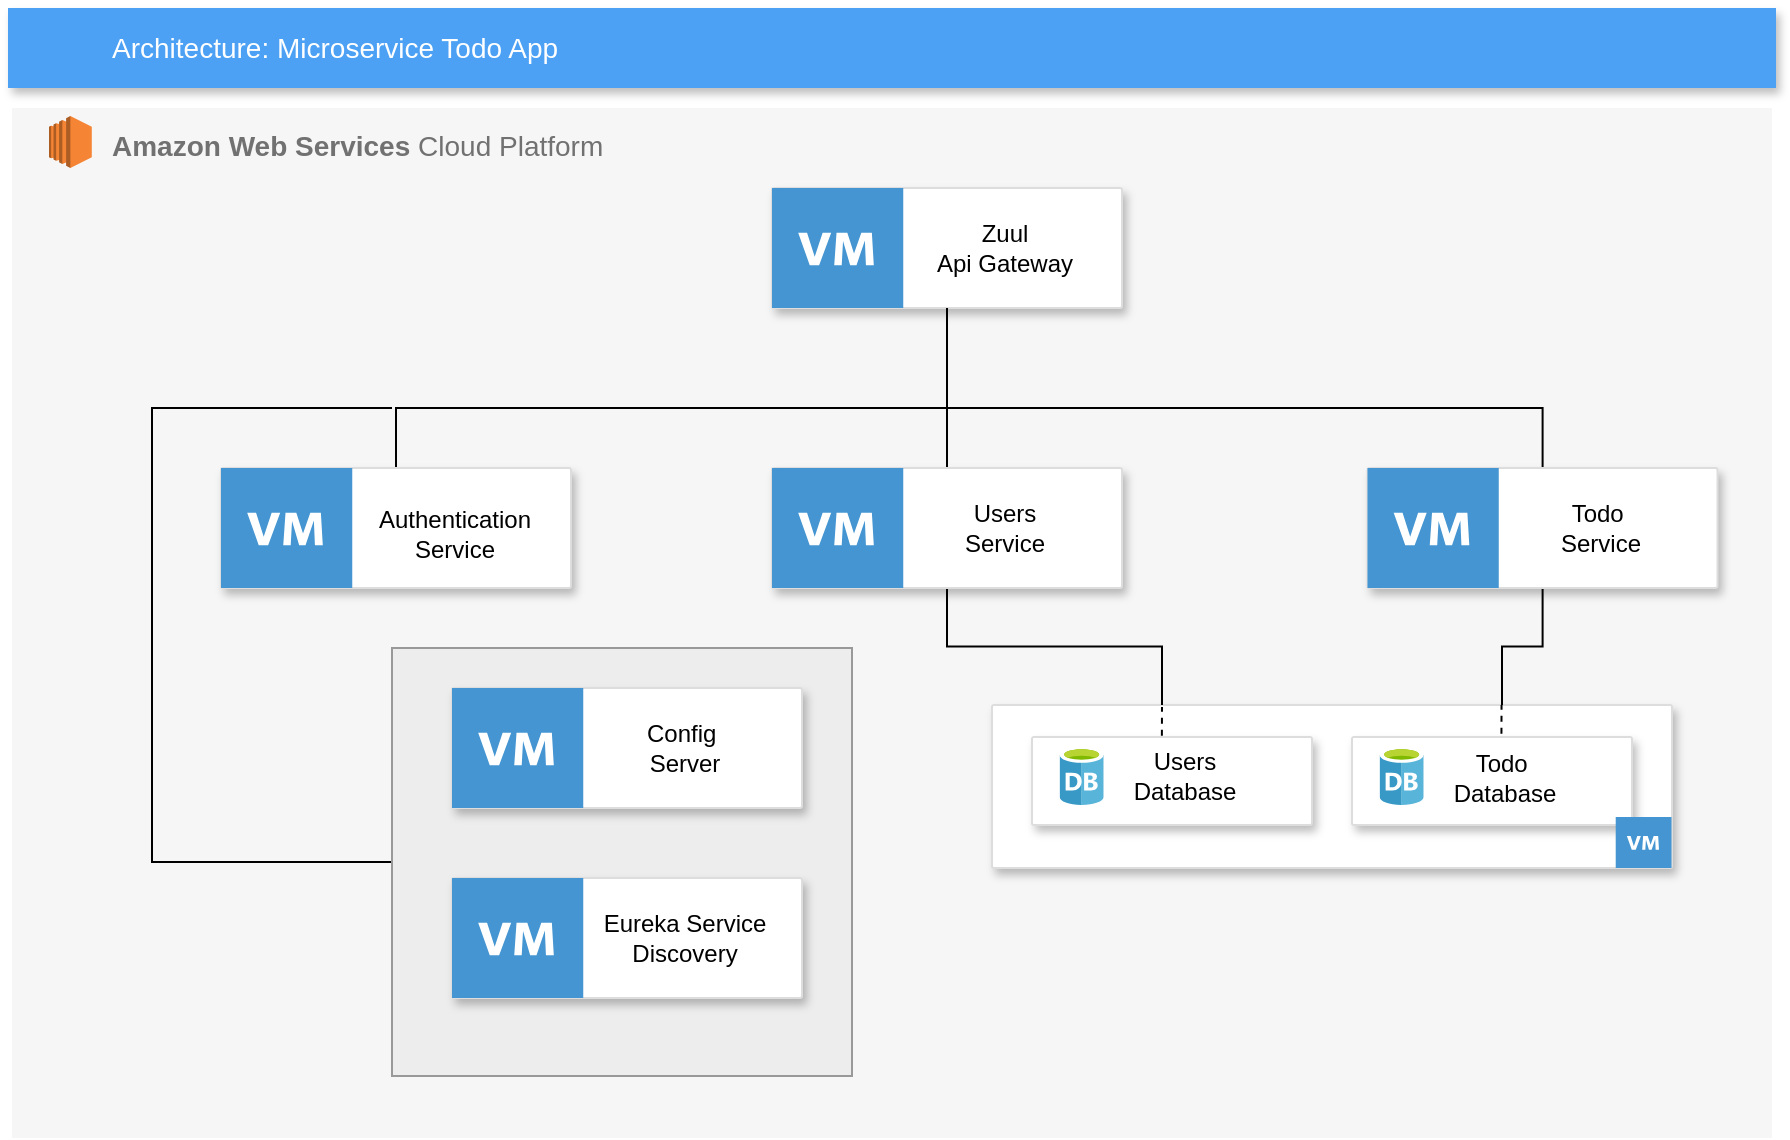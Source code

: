 <mxfile version="13.0.9" type="device"><diagram id="f106602c-feb2-e66a-4537-3a34d633f6aa" name="Page-1"><mxGraphModel dx="1301" dy="1515" grid="1" gridSize="10" guides="1" tooltips="1" connect="1" arrows="1" fold="1" page="1" pageScale="1" pageWidth="1169" pageHeight="827" background="#ffffff" math="0" shadow="0"><root><mxCell id="0"/><mxCell id="1" parent="0"/><mxCell id="14" value="&lt;b&gt;Amazon Web Services&amp;nbsp;&lt;/b&gt;Cloud Platform" style="fillColor=#F6F6F6;strokeColor=none;shadow=0;gradientColor=none;fontSize=14;align=left;spacing=10;fontColor=#717171;9E9E9E;verticalAlign=top;spacingTop=-4;fontStyle=0;spacingLeft=40;html=1;imageAspect=0;" parent="1" vertex="1"><mxGeometry x="40" y="-30" width="880" height="515" as="geometry"/></mxCell><mxCell id="qh2VVs3K7wThlLH3lU5t-690" style="edgeStyle=orthogonalEdgeStyle;rounded=0;orthogonalLoop=1;jettySize=auto;html=1;endArrow=none;endFill=0;" edge="1" parent="1" source="bXLAspDi26C6beJuxcd--742"><mxGeometry relative="1" as="geometry"><mxPoint x="230" y="120" as="targetPoint"/><Array as="points"><mxPoint x="110" y="347"/><mxPoint x="110" y="120"/></Array></mxGeometry></mxCell><mxCell id="bXLAspDi26C6beJuxcd--742" value="" style="fillColor=#EDEDED;strokeColor=#999999;shadow=0;gradientColor=none;fontSize=14;align=left;spacing=10;fontColor=#717171;9E9E9E;verticalAlign=top;spacingTop=-4;fontStyle=0;spacingLeft=40;html=1;" parent="1" vertex="1"><mxGeometry x="230" y="240" width="230" height="214" as="geometry"/></mxCell><mxCell id="bXLAspDi26C6beJuxcd--740" value="&lt;font color=&quot;#4d4d4d&quot;&gt;&lt;br&gt;&lt;/font&gt;" style="strokeColor=#dddddd;fillColor=#ffffff;shadow=1;strokeWidth=1;rounded=1;absoluteArcSize=1;arcSize=2;fontSize=10;fontColor=#9E9E9E;align=center;html=1;" parent="1" vertex="1"><mxGeometry x="530" y="268.5" width="340" height="81.5" as="geometry"/></mxCell><mxCell id="2" value="Architecture: Microservice Todo App" style="fillColor=#4DA1F5;strokeColor=none;shadow=1;gradientColor=none;fontSize=14;align=left;spacingLeft=50;fontColor=#ffffff;html=1;" parent="1" vertex="1"><mxGeometry x="38" y="-80" width="884" height="40" as="geometry"/></mxCell><mxCell id="qh2VVs3K7wThlLH3lU5t-684" style="edgeStyle=orthogonalEdgeStyle;rounded=0;orthogonalLoop=1;jettySize=auto;html=1;entryX=0.5;entryY=0;entryDx=0;entryDy=0;endArrow=none;endFill=0;" edge="1" parent="1" source="684" target="bXLAspDi26C6beJuxcd--704"><mxGeometry relative="1" as="geometry"/></mxCell><mxCell id="684" value="&lt;font color=&quot;#4d4d4d&quot;&gt;&lt;br&gt;&lt;/font&gt;" style="strokeColor=#dddddd;fillColor=#ffffff;shadow=1;strokeWidth=1;rounded=1;absoluteArcSize=1;arcSize=2;fontSize=10;fontColor=#9E9E9E;align=center;html=1;" parent="1" vertex="1"><mxGeometry x="420" y="10" width="175" height="60" as="geometry"/></mxCell><mxCell id="bXLAspDi26C6beJuxcd--692" value="" style="outlineConnect=0;dashed=0;verticalLabelPosition=bottom;verticalAlign=top;align=center;html=1;shape=mxgraph.aws3.ec2;fillColor=#F58534;gradientColor=none;" parent="1" vertex="1"><mxGeometry x="58.5" y="-26" width="21.39" height="26" as="geometry"/></mxCell><mxCell id="bXLAspDi26C6beJuxcd--691" value="" style="shadow=0;dashed=0;html=1;strokeColor=none;fillColor=#4495D1;labelPosition=center;verticalLabelPosition=bottom;verticalAlign=top;align=center;outlineConnect=0;shape=mxgraph.veeam.2d.virtual_machine;" parent="1" vertex="1"><mxGeometry x="420" y="10" width="65.625" height="60" as="geometry"/></mxCell><mxCell id="bXLAspDi26C6beJuxcd--696" value="" style="shape=image;html=1;verticalAlign=top;verticalLabelPosition=bottom;labelBackgroundColor=#ffffff;imageAspect=0;aspect=fixed;image=https://cdn3.iconfinder.com/data/icons/logos-and-brands-adobe/512/97_Docker-128.png" parent="1" vertex="1"><mxGeometry x="565" y="10" width="30" height="30" as="geometry"/></mxCell><mxCell id="bXLAspDi26C6beJuxcd--697" value="Zuul &lt;br&gt;Api Gateway&lt;br&gt;" style="text;html=1;align=center;verticalAlign=middle;resizable=0;points=[];autosize=1;" parent="1" vertex="1"><mxGeometry x="496" y="25" width="80" height="30" as="geometry"/></mxCell><mxCell id="qh2VVs3K7wThlLH3lU5t-685" style="edgeStyle=orthogonalEdgeStyle;rounded=0;orthogonalLoop=1;jettySize=auto;html=1;entryX=0.5;entryY=1;entryDx=0;entryDy=0;endArrow=none;endFill=0;" edge="1" parent="1" source="bXLAspDi26C6beJuxcd--700" target="684"><mxGeometry relative="1" as="geometry"><Array as="points"><mxPoint x="232" y="120"/><mxPoint x="508" y="120"/></Array></mxGeometry></mxCell><mxCell id="bXLAspDi26C6beJuxcd--700" value="&lt;font color=&quot;#4d4d4d&quot;&gt;&lt;br&gt;&lt;/font&gt;" style="strokeColor=#dddddd;fillColor=#ffffff;shadow=1;strokeWidth=1;rounded=1;absoluteArcSize=1;arcSize=2;fontSize=10;fontColor=#9E9E9E;align=center;html=1;" parent="1" vertex="1"><mxGeometry x="144.5" y="150" width="175" height="60" as="geometry"/></mxCell><mxCell id="bXLAspDi26C6beJuxcd--701" value="" style="shadow=0;dashed=0;html=1;strokeColor=none;fillColor=#4495D1;labelPosition=center;verticalLabelPosition=bottom;verticalAlign=top;align=center;outlineConnect=0;shape=mxgraph.veeam.2d.virtual_machine;" parent="1" vertex="1"><mxGeometry x="144.5" y="150" width="65.625" height="60" as="geometry"/></mxCell><mxCell id="bXLAspDi26C6beJuxcd--702" value="" style="shape=image;html=1;verticalAlign=top;verticalLabelPosition=bottom;labelBackgroundColor=#ffffff;imageAspect=0;aspect=fixed;image=https://cdn3.iconfinder.com/data/icons/logos-and-brands-adobe/512/97_Docker-128.png" parent="1" vertex="1"><mxGeometry x="289.5" y="150" width="30" height="30" as="geometry"/></mxCell><mxCell id="bXLAspDi26C6beJuxcd--703" value="Authentication&lt;br&gt;Service" style="text;html=1;align=center;verticalAlign=middle;resizable=0;points=[];autosize=1;" parent="1" vertex="1"><mxGeometry x="215.5" y="168" width="90" height="30" as="geometry"/></mxCell><mxCell id="qh2VVs3K7wThlLH3lU5t-695" style="edgeStyle=orthogonalEdgeStyle;rounded=0;orthogonalLoop=1;jettySize=auto;html=1;entryX=0.25;entryY=0;entryDx=0;entryDy=0;endArrow=none;endFill=0;" edge="1" parent="1" source="bXLAspDi26C6beJuxcd--704" target="bXLAspDi26C6beJuxcd--740"><mxGeometry relative="1" as="geometry"/></mxCell><mxCell id="bXLAspDi26C6beJuxcd--704" value="&lt;font color=&quot;#4d4d4d&quot;&gt;&lt;br&gt;&lt;/font&gt;" style="strokeColor=#dddddd;fillColor=#ffffff;shadow=1;strokeWidth=1;rounded=1;absoluteArcSize=1;arcSize=2;fontSize=10;fontColor=#9E9E9E;align=center;html=1;" parent="1" vertex="1"><mxGeometry x="420" y="150" width="175" height="60" as="geometry"/></mxCell><mxCell id="bXLAspDi26C6beJuxcd--705" value="" style="shadow=0;dashed=0;html=1;strokeColor=none;fillColor=#4495D1;labelPosition=center;verticalLabelPosition=bottom;verticalAlign=top;align=center;outlineConnect=0;shape=mxgraph.veeam.2d.virtual_machine;" parent="1" vertex="1"><mxGeometry x="420" y="150" width="65.625" height="60" as="geometry"/></mxCell><mxCell id="bXLAspDi26C6beJuxcd--706" value="" style="shape=image;html=1;verticalAlign=top;verticalLabelPosition=bottom;labelBackgroundColor=#ffffff;imageAspect=0;aspect=fixed;image=https://cdn3.iconfinder.com/data/icons/logos-and-brands-adobe/512/97_Docker-128.png" parent="1" vertex="1"><mxGeometry x="565" y="150" width="30" height="30" as="geometry"/></mxCell><mxCell id="bXLAspDi26C6beJuxcd--707" value="Users&lt;br&gt;Service" style="text;html=1;align=center;verticalAlign=middle;resizable=0;points=[];autosize=1;" parent="1" vertex="1"><mxGeometry x="506" y="165" width="60" height="30" as="geometry"/></mxCell><mxCell id="qh2VVs3K7wThlLH3lU5t-686" style="edgeStyle=orthogonalEdgeStyle;rounded=0;orthogonalLoop=1;jettySize=auto;html=1;entryX=0.5;entryY=1;entryDx=0;entryDy=0;endArrow=none;endFill=0;" edge="1" parent="1" source="bXLAspDi26C6beJuxcd--708" target="684"><mxGeometry relative="1" as="geometry"><Array as="points"><mxPoint x="805" y="120"/><mxPoint x="508" y="120"/></Array></mxGeometry></mxCell><mxCell id="qh2VVs3K7wThlLH3lU5t-696" style="edgeStyle=orthogonalEdgeStyle;rounded=0;orthogonalLoop=1;jettySize=auto;html=1;entryX=0.75;entryY=0;entryDx=0;entryDy=0;endArrow=none;endFill=0;" edge="1" parent="1" source="bXLAspDi26C6beJuxcd--708" target="bXLAspDi26C6beJuxcd--740"><mxGeometry relative="1" as="geometry"/></mxCell><mxCell id="bXLAspDi26C6beJuxcd--708" value="&lt;font color=&quot;#4d4d4d&quot;&gt;&lt;br&gt;&lt;/font&gt;" style="strokeColor=#dddddd;fillColor=#ffffff;shadow=1;strokeWidth=1;rounded=1;absoluteArcSize=1;arcSize=2;fontSize=10;fontColor=#9E9E9E;align=center;html=1;" parent="1" vertex="1"><mxGeometry x="717.75" y="150" width="175" height="60" as="geometry"/></mxCell><mxCell id="bXLAspDi26C6beJuxcd--709" value="" style="shadow=0;dashed=0;html=1;strokeColor=none;fillColor=#4495D1;labelPosition=center;verticalLabelPosition=bottom;verticalAlign=top;align=center;outlineConnect=0;shape=mxgraph.veeam.2d.virtual_machine;" parent="1" vertex="1"><mxGeometry x="717.75" y="150" width="65.625" height="60" as="geometry"/></mxCell><mxCell id="bXLAspDi26C6beJuxcd--710" value="" style="shape=image;html=1;verticalAlign=top;verticalLabelPosition=bottom;labelBackgroundColor=#ffffff;imageAspect=0;aspect=fixed;image=https://cdn3.iconfinder.com/data/icons/logos-and-brands-adobe/512/97_Docker-128.png" parent="1" vertex="1"><mxGeometry x="862.75" y="150" width="30" height="30" as="geometry"/></mxCell><mxCell id="bXLAspDi26C6beJuxcd--711" value="Todo&amp;nbsp;&lt;br&gt;Service" style="text;html=1;align=center;verticalAlign=middle;resizable=0;points=[];autosize=1;" parent="1" vertex="1"><mxGeometry x="803.75" y="165" width="60" height="30" as="geometry"/></mxCell><mxCell id="bXLAspDi26C6beJuxcd--712" value="&lt;font color=&quot;#4d4d4d&quot;&gt;&lt;br&gt;&lt;/font&gt;" style="strokeColor=#dddddd;fillColor=#ffffff;shadow=1;strokeWidth=1;rounded=1;absoluteArcSize=1;arcSize=2;fontSize=10;fontColor=#9E9E9E;align=center;html=1;" parent="1" vertex="1"><mxGeometry x="260" y="260" width="175" height="60" as="geometry"/></mxCell><mxCell id="bXLAspDi26C6beJuxcd--713" value="" style="shadow=0;dashed=0;html=1;strokeColor=none;fillColor=#4495D1;labelPosition=center;verticalLabelPosition=bottom;verticalAlign=top;align=center;outlineConnect=0;shape=mxgraph.veeam.2d.virtual_machine;" parent="1" vertex="1"><mxGeometry x="260" y="260" width="65.625" height="60" as="geometry"/></mxCell><mxCell id="bXLAspDi26C6beJuxcd--714" value="" style="shape=image;html=1;verticalAlign=top;verticalLabelPosition=bottom;labelBackgroundColor=#ffffff;imageAspect=0;aspect=fixed;image=https://cdn3.iconfinder.com/data/icons/logos-and-brands-adobe/512/97_Docker-128.png" parent="1" vertex="1"><mxGeometry x="405" y="260" width="30" height="30" as="geometry"/></mxCell><mxCell id="bXLAspDi26C6beJuxcd--715" value="Config&amp;nbsp;&lt;br&gt;Server" style="text;html=1;align=center;verticalAlign=middle;resizable=0;points=[];autosize=1;" parent="1" vertex="1"><mxGeometry x="351" y="275" width="50" height="30" as="geometry"/></mxCell><mxCell id="bXLAspDi26C6beJuxcd--720" value="&lt;font color=&quot;#4d4d4d&quot;&gt;&lt;br&gt;&lt;/font&gt;" style="strokeColor=#dddddd;fillColor=#ffffff;shadow=1;strokeWidth=1;rounded=1;absoluteArcSize=1;arcSize=2;fontSize=10;fontColor=#9E9E9E;align=center;html=1;" parent="1" vertex="1"><mxGeometry x="260" y="355" width="175" height="60" as="geometry"/></mxCell><mxCell id="bXLAspDi26C6beJuxcd--721" value="" style="shadow=0;dashed=0;html=1;strokeColor=none;fillColor=#4495D1;labelPosition=center;verticalLabelPosition=bottom;verticalAlign=top;align=center;outlineConnect=0;shape=mxgraph.veeam.2d.virtual_machine;" parent="1" vertex="1"><mxGeometry x="260" y="355" width="65.625" height="60" as="geometry"/></mxCell><mxCell id="bXLAspDi26C6beJuxcd--722" value="" style="shape=image;html=1;verticalAlign=top;verticalLabelPosition=bottom;labelBackgroundColor=#ffffff;imageAspect=0;aspect=fixed;image=https://cdn3.iconfinder.com/data/icons/logos-and-brands-adobe/512/97_Docker-128.png" parent="1" vertex="1"><mxGeometry x="405" y="355" width="30" height="30" as="geometry"/></mxCell><mxCell id="bXLAspDi26C6beJuxcd--723" value="Eureka Service&lt;br&gt;Discovery" style="text;html=1;align=center;verticalAlign=middle;resizable=0;points=[];autosize=1;" parent="1" vertex="1"><mxGeometry x="326" y="370" width="100" height="30" as="geometry"/></mxCell><mxCell id="bXLAspDi26C6beJuxcd--728" value="&lt;font color=&quot;#4d4d4d&quot;&gt;&lt;br&gt;&lt;/font&gt;" style="strokeColor=#dddddd;fillColor=#ffffff;shadow=1;strokeWidth=1;rounded=1;absoluteArcSize=1;arcSize=2;fontSize=10;fontColor=#9E9E9E;align=center;html=1;" parent="1" vertex="1"><mxGeometry x="710" y="284.5" width="140" height="44" as="geometry"/></mxCell><mxCell id="bXLAspDi26C6beJuxcd--730" value="" style="shape=image;html=1;verticalAlign=top;verticalLabelPosition=bottom;labelBackgroundColor=#ffffff;imageAspect=0;aspect=fixed;image=https://cdn3.iconfinder.com/data/icons/logos-and-brands-adobe/512/97_Docker-128.png" parent="1" vertex="1"><mxGeometry x="824" y="289.5" width="20" height="20" as="geometry"/></mxCell><mxCell id="bXLAspDi26C6beJuxcd--731" value="Todo&amp;nbsp;&lt;br&gt;Database" style="text;html=1;align=center;verticalAlign=middle;resizable=0;points=[];autosize=1;" parent="1" vertex="1"><mxGeometry x="750.75" y="289.5" width="70" height="30" as="geometry"/></mxCell><mxCell id="bXLAspDi26C6beJuxcd--735" value="" style="aspect=fixed;html=1;points=[];align=center;image;fontSize=12;image=img/lib/mscae/Database_General.svg;fillColor=none;" parent="1" vertex="1"><mxGeometry x="723.81" y="289.5" width="22.04" height="29" as="geometry"/></mxCell><mxCell id="bXLAspDi26C6beJuxcd--736" value="&lt;font color=&quot;#4d4d4d&quot;&gt;&lt;br&gt;&lt;/font&gt;" style="strokeColor=#dddddd;fillColor=#ffffff;shadow=1;strokeWidth=1;rounded=1;absoluteArcSize=1;arcSize=2;fontSize=10;fontColor=#9E9E9E;align=center;html=1;" parent="1" vertex="1"><mxGeometry x="550" y="284.5" width="140" height="44" as="geometry"/></mxCell><mxCell id="bXLAspDi26C6beJuxcd--737" value="" style="shape=image;html=1;verticalAlign=top;verticalLabelPosition=bottom;labelBackgroundColor=#ffffff;imageAspect=0;aspect=fixed;image=https://cdn3.iconfinder.com/data/icons/logos-and-brands-adobe/512/97_Docker-128.png" parent="1" vertex="1"><mxGeometry x="664" y="289.5" width="20" height="20" as="geometry"/></mxCell><mxCell id="bXLAspDi26C6beJuxcd--738" value="Users&lt;br&gt;Database" style="text;html=1;align=center;verticalAlign=middle;resizable=0;points=[];autosize=1;" parent="1" vertex="1"><mxGeometry x="590.75" y="288.5" width="70" height="30" as="geometry"/></mxCell><mxCell id="bXLAspDi26C6beJuxcd--739" value="" style="aspect=fixed;html=1;points=[];align=center;image;fontSize=12;image=img/lib/mscae/Database_General.svg;fillColor=none;" parent="1" vertex="1"><mxGeometry x="563.81" y="289.5" width="22.04" height="29" as="geometry"/></mxCell><mxCell id="bXLAspDi26C6beJuxcd--741" value="" style="shadow=0;dashed=0;html=1;strokeColor=none;fillColor=#4495D1;labelPosition=center;verticalLabelPosition=bottom;verticalAlign=top;align=center;outlineConnect=0;shape=mxgraph.veeam.2d.virtual_machine;" parent="1" vertex="1"><mxGeometry x="841.86" y="324.5" width="27.89" height="25.5" as="geometry"/></mxCell><mxCell id="qh2VVs3K7wThlLH3lU5t-697" value="" style="endArrow=none;dashed=1;html=1;exitX=0.471;exitY=-0.014;exitDx=0;exitDy=0;exitPerimeter=0;" edge="1" parent="1"><mxGeometry width="50" height="50" relative="1" as="geometry"><mxPoint x="614.94" y="283.884" as="sourcePoint"/><mxPoint x="615" y="269.5" as="targetPoint"/></mxGeometry></mxCell><mxCell id="qh2VVs3K7wThlLH3lU5t-698" value="" style="endArrow=none;dashed=1;html=1;exitX=0.471;exitY=-0.014;exitDx=0;exitDy=0;exitPerimeter=0;" edge="1" parent="1"><mxGeometry width="50" height="50" relative="1" as="geometry"><mxPoint x="784.72" y="282.884" as="sourcePoint"/><mxPoint x="784.78" y="268.5" as="targetPoint"/></mxGeometry></mxCell></root></mxGraphModel></diagram></mxfile>